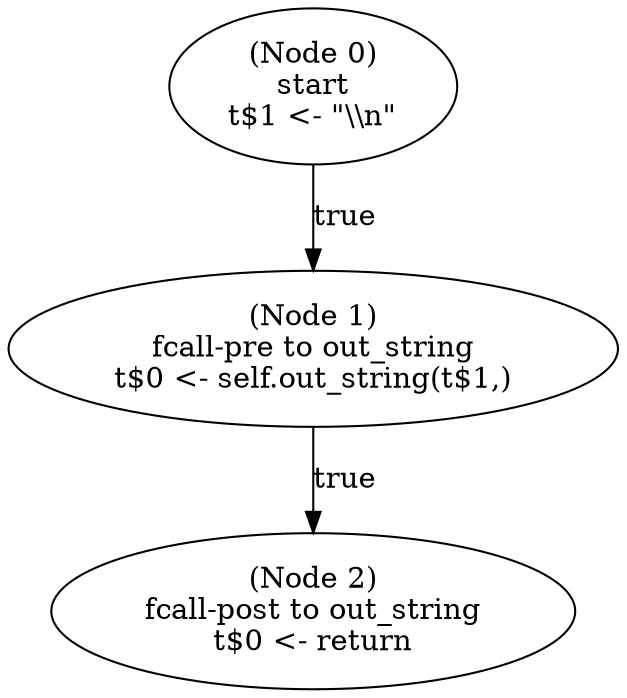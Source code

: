 digraph main_pre {
  n0 [label="(Node 0)\nstart\nt$1 <- \"\\\\n\"\n"];
 n0 -> n1 [label="true"];
  n1 [label="(Node 1)\nfcall-pre to out_string\nt$0 <- self.out_string(t$1,)\n"];
 n1 -> n2 [label="true"];
  n2 [label="(Node 2)\nfcall-post to out_string\nt$0 <- return\n"];
}
